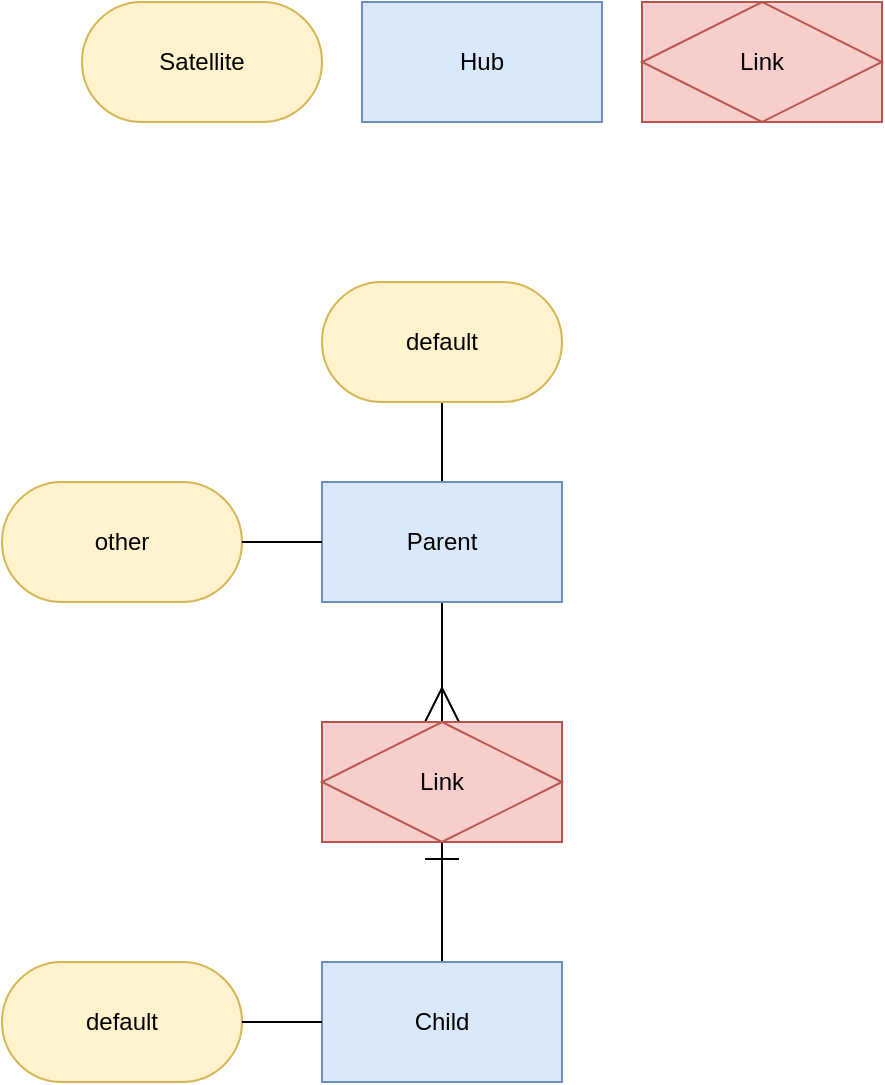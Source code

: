 <mxfile version="25.0.3">
  <diagram name="Seite-1" id="jm5fCKv7m_PiCtwvwLo8">
    <mxGraphModel dx="1434" dy="746" grid="1" gridSize="10" guides="1" tooltips="1" connect="1" arrows="1" fold="1" page="1" pageScale="1" pageWidth="827" pageHeight="1169" math="0" shadow="0">
      <root>
        <mxCell id="0" />
        <mxCell id="1" parent="0" />
        <object label="Hub" btelligentShapeType="Hub" id="7BRsjSB82dXbHQxhyXmk-1">
          <mxCell style="rounded=0;whiteSpace=wrap;html=1;fillColor=#dae8fc;strokeColor=#6c8ebf;" vertex="1" parent="1">
            <mxGeometry x="340" y="120" width="120" height="60" as="geometry" />
          </mxCell>
        </object>
        <object label="Satellite" btelligentShapeType="Satellite" id="7BRsjSB82dXbHQxhyXmk-2">
          <mxCell style="rounded=1;whiteSpace=wrap;html=1;arcSize=50;fillColor=#fff2cc;strokeColor=#d6b656;" vertex="1" parent="1">
            <mxGeometry x="200" y="120" width="120" height="60" as="geometry" />
          </mxCell>
        </object>
        <object label="Link" btelligentShapeType="Link" id="7BRsjSB82dXbHQxhyXmk-3">
          <mxCell style="shape=associativeEntity;whiteSpace=wrap;html=1;align=center;fillColor=#f8cecc;strokeColor=#b85450;" vertex="1" parent="1">
            <mxGeometry x="480" y="120" width="120" height="60" as="geometry" />
          </mxCell>
        </object>
        <object label="" btelligentShapeType="Hub-to-Sat" id="7BRsjSB82dXbHQxhyXmk-4">
          <mxCell style="endArrow=none;html=1;rounded=0;" edge="1" parent="1" source="7BRsjSB82dXbHQxhyXmk-12" target="7BRsjSB82dXbHQxhyXmk-7">
            <mxGeometry width="50" height="50" relative="1" as="geometry">
              <mxPoint x="560" y="370" as="sourcePoint" />
              <mxPoint x="610" y="320" as="targetPoint" />
            </mxGeometry>
          </mxCell>
        </object>
        <object label="" btelligentShapeType="Hub-to-Link-N" id="7BRsjSB82dXbHQxhyXmk-5">
          <mxCell style="endArrow=ERmany;html=1;rounded=0;endSize=15;endFill=0;" edge="1" parent="1" source="7BRsjSB82dXbHQxhyXmk-7" target="7BRsjSB82dXbHQxhyXmk-9">
            <mxGeometry width="50" height="50" relative="1" as="geometry">
              <mxPoint x="510" y="590" as="sourcePoint" />
              <mxPoint x="560" y="550" as="targetPoint" />
              <Array as="points" />
            </mxGeometry>
          </mxCell>
        </object>
        <object label="" btelligentShapeType="Hub-to-Link-1" id="7BRsjSB82dXbHQxhyXmk-6">
          <mxCell style="endArrow=ERone;html=1;rounded=0;endSize=15;endFill=0;" edge="1" parent="1" source="7BRsjSB82dXbHQxhyXmk-10" target="7BRsjSB82dXbHQxhyXmk-9">
            <mxGeometry width="50" height="50" relative="1" as="geometry">
              <mxPoint x="620" y="470" as="sourcePoint" />
              <mxPoint x="620" y="410" as="targetPoint" />
            </mxGeometry>
          </mxCell>
        </object>
        <object label="Parent" btelligentShapeType="Hub" id="7BRsjSB82dXbHQxhyXmk-7">
          <mxCell style="rounded=0;whiteSpace=wrap;html=1;fillColor=#dae8fc;strokeColor=#6c8ebf;" vertex="1" parent="1">
            <mxGeometry x="320" y="360" width="120" height="60" as="geometry" />
          </mxCell>
        </object>
        <object label="other" btelligentShapeType="Satellite" id="7BRsjSB82dXbHQxhyXmk-8">
          <mxCell style="rounded=1;whiteSpace=wrap;html=1;arcSize=50;fillColor=#fff2cc;strokeColor=#d6b656;" vertex="1" parent="1">
            <mxGeometry x="160" y="360" width="120" height="60" as="geometry" />
          </mxCell>
        </object>
        <object label="Link" btelligentShapeType="Link" id="7BRsjSB82dXbHQxhyXmk-9">
          <mxCell style="shape=associativeEntity;whiteSpace=wrap;html=1;align=center;fillColor=#f8cecc;strokeColor=#b85450;" vertex="1" parent="1">
            <mxGeometry x="320" y="480" width="120" height="60" as="geometry" />
          </mxCell>
        </object>
        <object label="Child" btelligentShapeType="Hub" id="7BRsjSB82dXbHQxhyXmk-10">
          <mxCell style="rounded=0;whiteSpace=wrap;html=1;fillColor=#dae8fc;strokeColor=#6c8ebf;" vertex="1" parent="1">
            <mxGeometry x="320" y="600" width="120" height="60" as="geometry" />
          </mxCell>
        </object>
        <object label="default" btelligentShapeType="Satellite" id="7BRsjSB82dXbHQxhyXmk-11">
          <mxCell style="rounded=1;whiteSpace=wrap;html=1;arcSize=50;fillColor=#fff2cc;strokeColor=#d6b656;" vertex="1" parent="1">
            <mxGeometry x="160" y="600" width="120" height="60" as="geometry" />
          </mxCell>
        </object>
        <object label="default" btelligentShapeType="Satellite" id="7BRsjSB82dXbHQxhyXmk-12">
          <mxCell style="rounded=1;whiteSpace=wrap;html=1;arcSize=50;fillColor=#fff2cc;strokeColor=#d6b656;" vertex="1" parent="1">
            <mxGeometry x="320" y="260" width="120" height="60" as="geometry" />
          </mxCell>
        </object>
        <object label="" btelligentShapeType="Hub-to-Sat" id="7BRsjSB82dXbHQxhyXmk-13">
          <mxCell style="endArrow=none;html=1;rounded=0;" edge="1" parent="1" source="7BRsjSB82dXbHQxhyXmk-7" target="7BRsjSB82dXbHQxhyXmk-8">
            <mxGeometry width="50" height="50" relative="1" as="geometry">
              <mxPoint x="390" y="330" as="sourcePoint" />
              <mxPoint x="390" y="370" as="targetPoint" />
            </mxGeometry>
          </mxCell>
        </object>
        <object label="" btelligentShapeType="Hub-to-Sat" id="7BRsjSB82dXbHQxhyXmk-14">
          <mxCell style="endArrow=none;html=1;rounded=0;" edge="1" parent="1" source="7BRsjSB82dXbHQxhyXmk-11" target="7BRsjSB82dXbHQxhyXmk-10">
            <mxGeometry width="50" height="50" relative="1" as="geometry">
              <mxPoint x="400" y="340" as="sourcePoint" />
              <mxPoint x="400" y="380" as="targetPoint" />
            </mxGeometry>
          </mxCell>
        </object>
      </root>
    </mxGraphModel>
  </diagram>
</mxfile>
